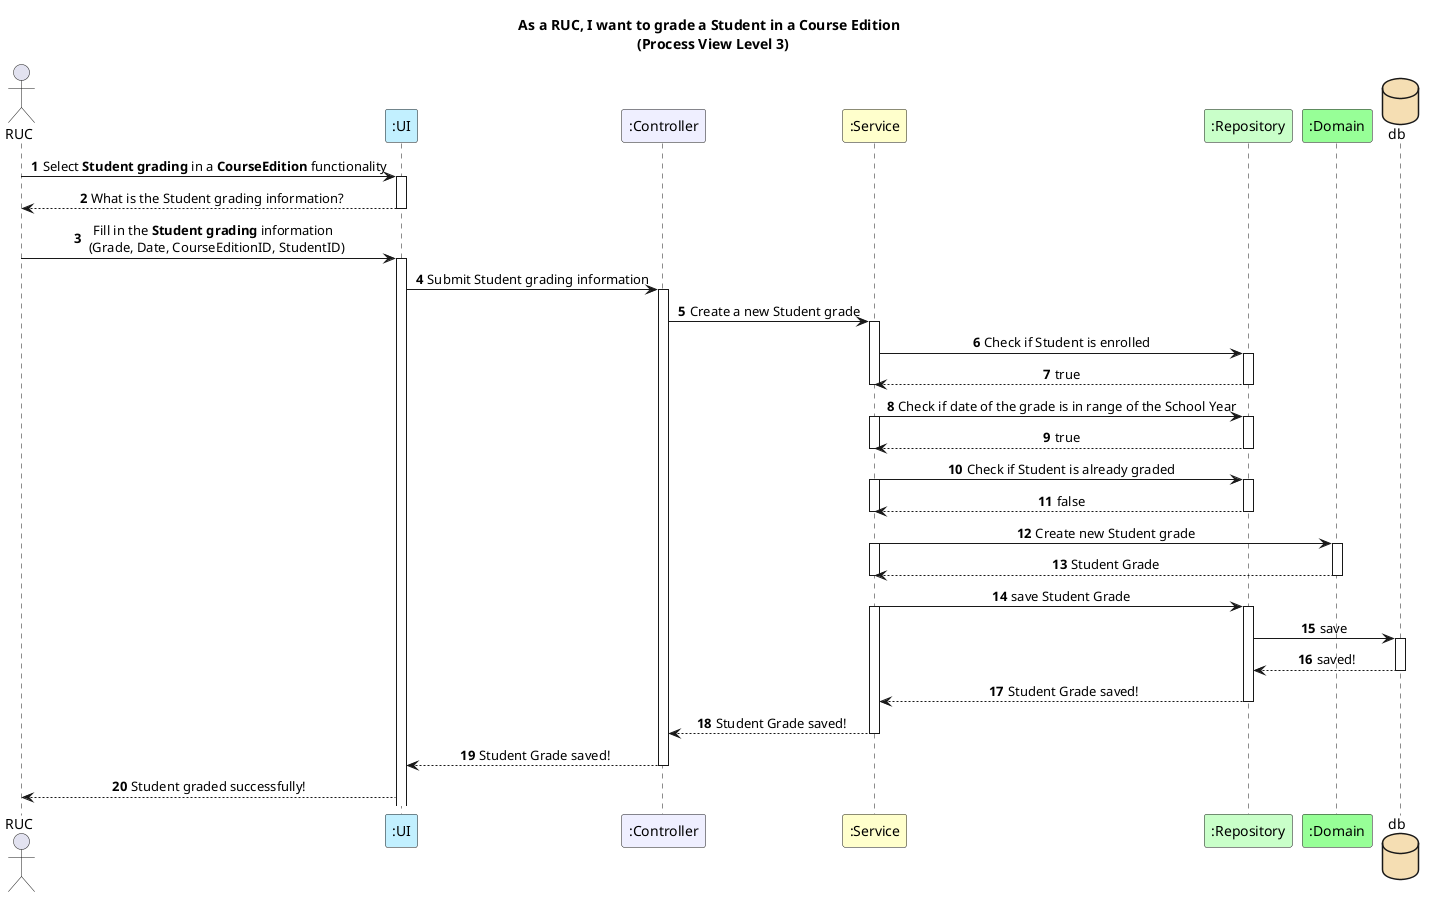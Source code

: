 @startuml

title As a RUC, I want to grade a Student in a Course Edition \n (Process View Level 3)

skinparam sequencemessagealign center
autonumber

actor RUC
participant ":UI" as ui #application
participant ":Controller" as controller #motivation
participant ":Service" as service #business
participant ":Repository" as repo #technology
participant ":Domain" as domain #physical
database db #wheat

RUC -> ui : Select **Student grading** in a **CourseEdition** functionality
activate ui
ui --> RUC : What is the Student grading information?

deactivate ui
RUC -> ui : Fill in the **Student grading** information \n (Grade, Date, CourseEditionID, StudentID)

activate ui
ui -> controller : Submit Student grading information

activate controller
controller -> service : Create a new Student grade

activate service
service -> repo : Check if Student is enrolled
activate repo
repo --> service : true
deactivate repo
deactivate service

service -> repo : Check if date of the grade is in range of the School Year
activate service
activate repo
repo --> service : true
deactivate repo
deactivate service

service -> repo : Check if Student is already graded
activate service
activate repo
repo --> service : false
deactivate repo
deactivate service

service -> domain : Create new Student grade
activate service
activate domain
domain --> service : Student Grade
deactivate domain
deactivate service

service -> repo : save Student Grade
activate service
activate repo
repo -> db : save
activate db
db --> repo : saved!
deactivate db
repo --> service : Student Grade saved!
deactivate repo

service --> controller : Student Grade saved!
deactivate service

controller --> ui : Student Grade saved!
deactivate controller

ui --> RUC : Student graded successfully!

@enduml